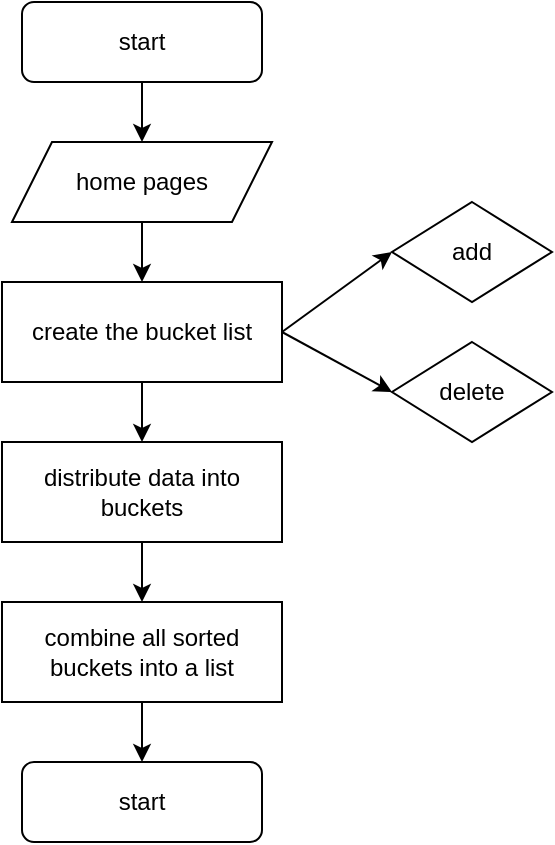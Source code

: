 <mxfile>
    <diagram id="JQto8o_eSyWUSHJQB6pv" name="Page-1">
        <mxGraphModel dx="430" dy="175" grid="1" gridSize="10" guides="1" tooltips="1" connect="1" arrows="1" fold="1" page="1" pageScale="1" pageWidth="850" pageHeight="1100" math="0" shadow="0">
            <root>
                <mxCell id="0"/>
                <mxCell id="1" parent="0"/>
                <mxCell id="10" style="edgeStyle=none;html=1;exitX=0.5;exitY=1;exitDx=0;exitDy=0;" edge="1" parent="1" source="2" target="3">
                    <mxGeometry relative="1" as="geometry"/>
                </mxCell>
                <mxCell id="2" value="start" style="rounded=1;whiteSpace=wrap;html=1;" vertex="1" parent="1">
                    <mxGeometry x="160" y="70" width="120" height="40" as="geometry"/>
                </mxCell>
                <mxCell id="11" style="edgeStyle=none;html=1;exitX=0.5;exitY=1;exitDx=0;exitDy=0;entryX=0.5;entryY=0;entryDx=0;entryDy=0;" edge="1" parent="1" source="3" target="4">
                    <mxGeometry relative="1" as="geometry"/>
                </mxCell>
                <mxCell id="3" value="home pages" style="shape=parallelogram;perimeter=parallelogramPerimeter;whiteSpace=wrap;html=1;fixedSize=1;" vertex="1" parent="1">
                    <mxGeometry x="155" y="140" width="130" height="40" as="geometry"/>
                </mxCell>
                <mxCell id="12" style="edgeStyle=none;html=1;exitX=0.5;exitY=1;exitDx=0;exitDy=0;entryX=0.5;entryY=0;entryDx=0;entryDy=0;" edge="1" parent="1" source="4" target="7">
                    <mxGeometry relative="1" as="geometry"/>
                </mxCell>
                <mxCell id="15" style="edgeStyle=none;html=1;exitX=1;exitY=0.5;exitDx=0;exitDy=0;entryX=0;entryY=0.5;entryDx=0;entryDy=0;" edge="1" parent="1" source="4" target="5">
                    <mxGeometry relative="1" as="geometry"/>
                </mxCell>
                <mxCell id="16" style="edgeStyle=none;html=1;exitX=1;exitY=0.5;exitDx=0;exitDy=0;entryX=0;entryY=0.5;entryDx=0;entryDy=0;" edge="1" parent="1" source="4" target="6">
                    <mxGeometry relative="1" as="geometry"/>
                </mxCell>
                <mxCell id="4" value="create the bucket list" style="rounded=0;whiteSpace=wrap;html=1;" vertex="1" parent="1">
                    <mxGeometry x="150" y="210" width="140" height="50" as="geometry"/>
                </mxCell>
                <mxCell id="5" value="add" style="rhombus;whiteSpace=wrap;html=1;" vertex="1" parent="1">
                    <mxGeometry x="345" y="170" width="80" height="50" as="geometry"/>
                </mxCell>
                <mxCell id="6" value="delete" style="rhombus;whiteSpace=wrap;html=1;" vertex="1" parent="1">
                    <mxGeometry x="345" y="240" width="80" height="50" as="geometry"/>
                </mxCell>
                <mxCell id="13" style="edgeStyle=none;html=1;exitX=0.5;exitY=1;exitDx=0;exitDy=0;entryX=0.5;entryY=0;entryDx=0;entryDy=0;" edge="1" parent="1" source="7" target="8">
                    <mxGeometry relative="1" as="geometry"/>
                </mxCell>
                <mxCell id="7" value="distribute data into buckets" style="rounded=0;whiteSpace=wrap;html=1;" vertex="1" parent="1">
                    <mxGeometry x="150" y="290" width="140" height="50" as="geometry"/>
                </mxCell>
                <mxCell id="14" style="edgeStyle=none;html=1;exitX=0.5;exitY=1;exitDx=0;exitDy=0;entryX=0.5;entryY=0;entryDx=0;entryDy=0;" edge="1" parent="1" source="8" target="9">
                    <mxGeometry relative="1" as="geometry"/>
                </mxCell>
                <mxCell id="8" value="combine all sorted buckets into a list" style="rounded=0;whiteSpace=wrap;html=1;" vertex="1" parent="1">
                    <mxGeometry x="150" y="370" width="140" height="50" as="geometry"/>
                </mxCell>
                <mxCell id="9" value="start" style="rounded=1;whiteSpace=wrap;html=1;" vertex="1" parent="1">
                    <mxGeometry x="160" y="450" width="120" height="40" as="geometry"/>
                </mxCell>
            </root>
        </mxGraphModel>
    </diagram>
</mxfile>
